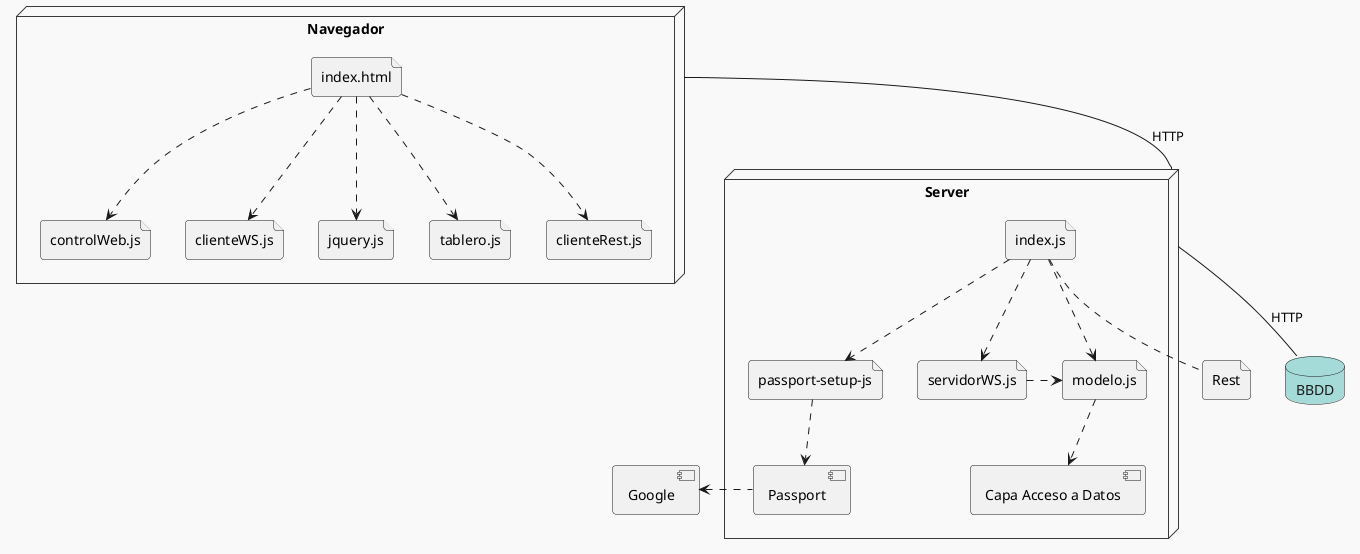 @startuml Test Diagram
!theme mars
Node Navegador{
    file indexWeb as "index.html"
    file clienteRest as "clienteRest.js"
    file controlWeb as "controlWeb.js"
    file clienteWS as "clienteWS.js"
    file jquery as "jquery.js"
    file tablero as "tablero.js"

    indexWeb ..> jquery
    indexWeb ..> clienteRest
    indexWeb ..> controlWeb
    indexWeb ..> clienteWS
    indexWeb ..> tablero

}
Node Server{
file index as "index.js"
file logica as "modelo.js"
file servidorWS as "servidorWS.js"
component datos as "Capa Acceso a Datos"
file passportFile as "passport-setup-js"
component passport as "Passport"

index .down.> logica
index ..> servidorWS
servidorWS .> logica
logica .down.> datos
index .down.> passportFile
passportFile .down.> passport
}

component Google
passport .left.> Google

file Rest
index .. Rest
database BBDD

Navegador --  Server: "HTTP"
BBDD -up- Server: "HTTP"
